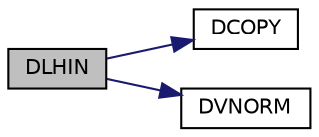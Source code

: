 digraph G
{
  edge [fontname="Helvetica",fontsize="10",labelfontname="Helvetica",labelfontsize="10"];
  node [fontname="Helvetica",fontsize="10",shape=record];
  rankdir=LR;
  Node1 [label="DLHIN",height=0.2,width=0.4,color="black", fillcolor="grey75", style="filled" fontcolor="black"];
  Node1 -> Node2 [color="midnightblue",fontsize="10",style="solid",fontname="Helvetica"];
  Node2 [label="DCOPY",height=0.2,width=0.4,color="black", fillcolor="white", style="filled",URL="$opkda2_8f.html#a4bccdfd342c4859fb72167730096409d"];
  Node1 -> Node3 [color="midnightblue",fontsize="10",style="solid",fontname="Helvetica"];
  Node3 [label="DVNORM",height=0.2,width=0.4,color="black", fillcolor="white", style="filled",URL="$opkda1_8f.html#a8e8b7e60c629e8e9530b41651b73325f"];
}
